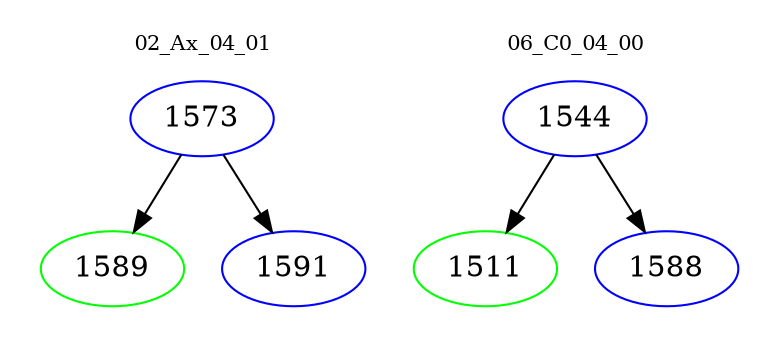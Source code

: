 digraph{
subgraph cluster_0 {
color = white
label = "02_Ax_04_01";
fontsize=10;
T0_1573 [label="1573", color="blue"]
T0_1573 -> T0_1589 [color="black"]
T0_1589 [label="1589", color="green"]
T0_1573 -> T0_1591 [color="black"]
T0_1591 [label="1591", color="blue"]
}
subgraph cluster_1 {
color = white
label = "06_C0_04_00";
fontsize=10;
T1_1544 [label="1544", color="blue"]
T1_1544 -> T1_1511 [color="black"]
T1_1511 [label="1511", color="green"]
T1_1544 -> T1_1588 [color="black"]
T1_1588 [label="1588", color="blue"]
}
}
